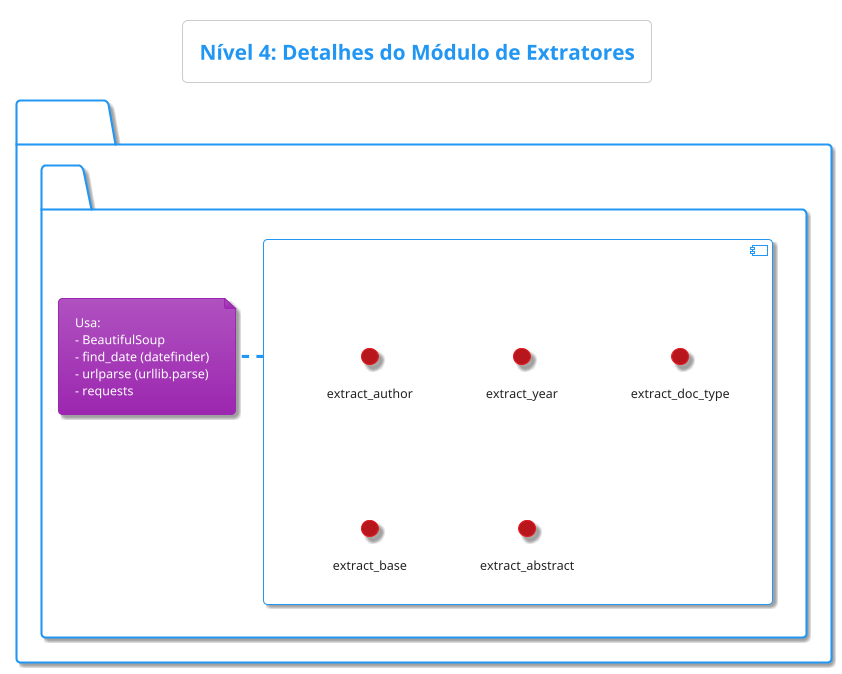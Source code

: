 @startuml Extractors_Module_Details
!theme materia
skinparam linetype ortho
skinparam BackgroundColor White

title Nível 4: Detalhes do Módulo de Extratores

package "extractors.py" {
  component "Funções de Extração" {
    () extract_author
    () extract_year
    () extract_doc_type
    () extract_base
    () extract_abstract
  }
  ' Dependências externas (bibliotecas)
  note right of "Funções de Extração"
    Usa:
    - BeautifulSoup
    - find_date (datefinder)
    - urlparse (urllib.parse)
    - requests
  end note
  ' "Funções de Extração" ..> BeautifulSoup : "usa"
  ' "Funções de Extração" ..> find_date : "usa"
  ' "Funções de Extração" ..> urlparse : "usa"
  ' "Funções de Extração" ..> requests : "usa"
}

@enduml